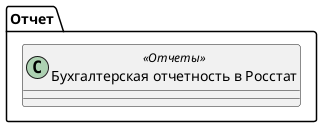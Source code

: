 ﻿@startuml РегламентированныйОтчетСтатистикаБухОтчетность
'!include templates.wsd
'..\include templates.wsd
class Отчет.РегламентированныйОтчетСтатистикаБухОтчетность as "Бухгалтерская отчетность в Росстат" <<Отчеты>>
{
}
@enduml
